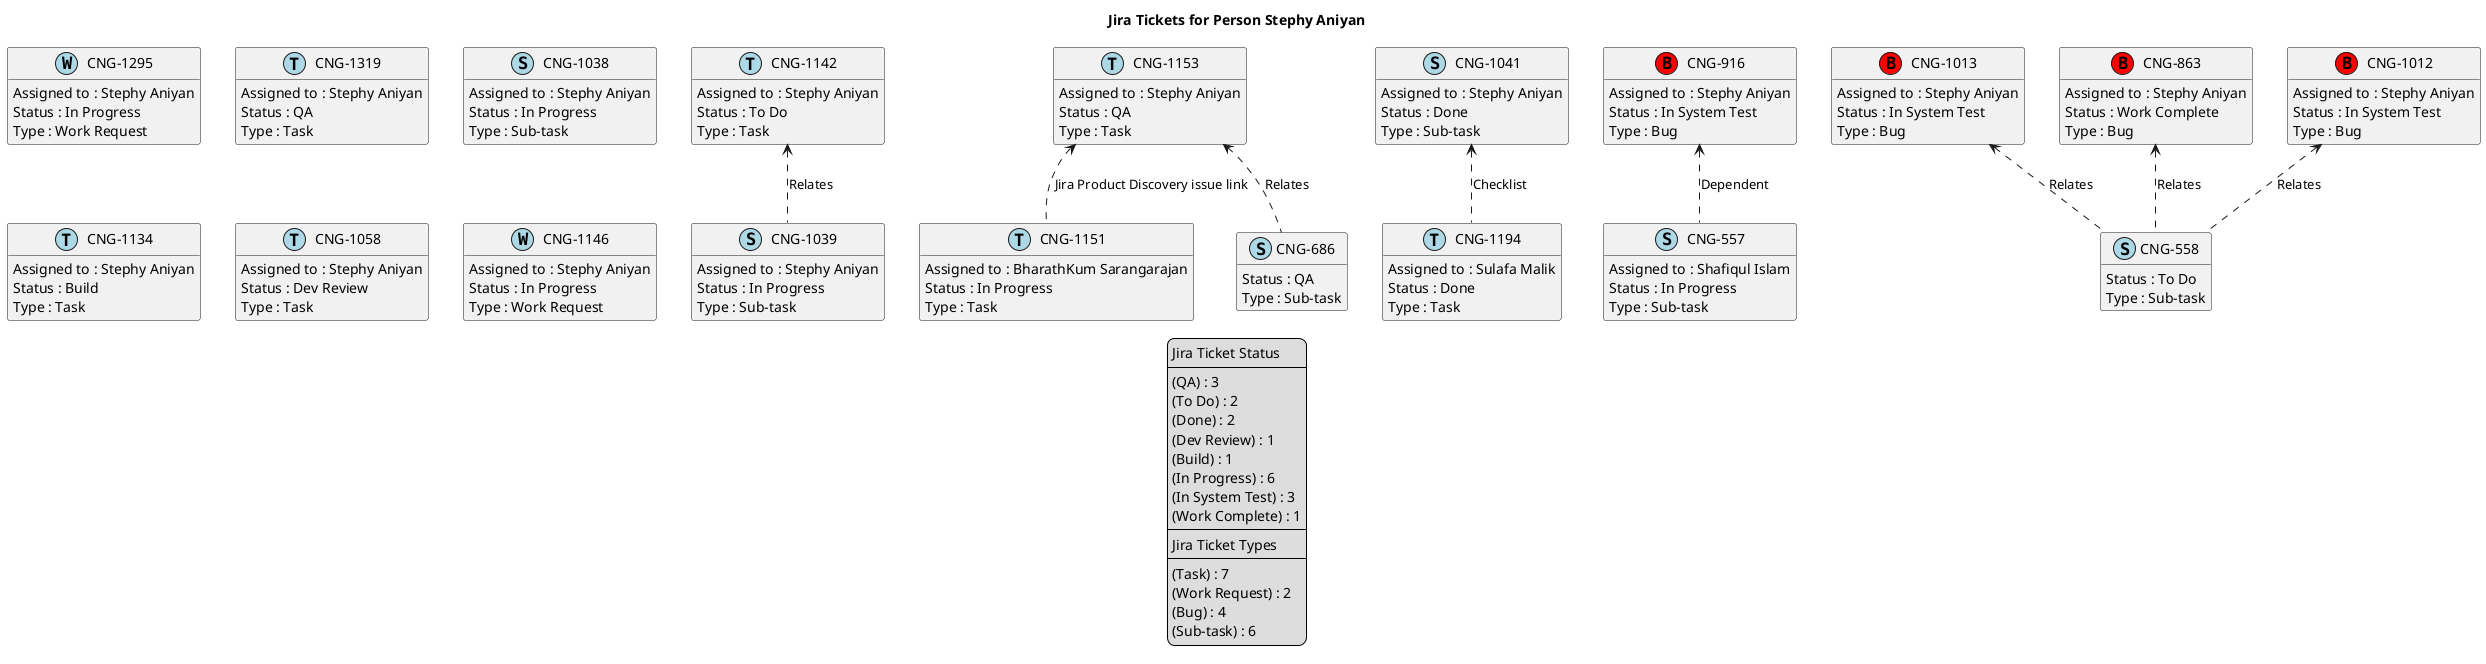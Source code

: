 @startuml
'https://plantuml.com/class-diagram

' GENERATE CLASS DIAGRAM ===========
' Generated at    : Thu Apr 18 11:50:48 CEST 2024

title Jira Tickets for Person Stephy Aniyan
hide empty members

legend
Jira Ticket Status
----
(QA) : 3
(To Do) : 2
(Done) : 2
(Dev Review) : 1
(Build) : 1
(In Progress) : 6
(In System Test) : 3
(Work Complete) : 1
----
Jira Ticket Types
----
(Task) : 7
(Work Request) : 2
(Bug) : 4
(Sub-task) : 6
end legend


' Tickets =======
class "CNG-1295" << (W,lightblue) >> {
  Assigned to : Stephy Aniyan
  Status : In Progress
  Type : Work Request
}

class "CNG-1142" << (T,lightblue) >> {
  Assigned to : Stephy Aniyan
  Status : To Do
  Type : Task
}

class "CNG-1153" << (T,lightblue) >> {
  Assigned to : Stephy Aniyan
  Status : QA
  Type : Task
}

class "CNG-1194" << (T,lightblue) >> {
  Assigned to : Sulafa Malik
  Status : Done
  Type : Task
}

class "CNG-1041" << (S,lightblue) >> {
  Assigned to : Stephy Aniyan
  Status : Done
  Type : Sub-task
}

class "CNG-1151" << (T,lightblue) >> {
  Assigned to : BharathKum Sarangarajan
  Status : In Progress
  Type : Task
}

class "CNG-916" << (B,red) >> {
  Assigned to : Stephy Aniyan
  Status : In System Test
  Type : Bug
}

class "CNG-1319" << (T,lightblue) >> {
  Assigned to : Stephy Aniyan
  Status : QA
  Type : Task
}

class "CNG-1039" << (S,lightblue) >> {
  Assigned to : Stephy Aniyan
  Status : In Progress
  Type : Sub-task
}

class "CNG-686" << (S,lightblue) >> {
  Status : QA
  Type : Sub-task
}

class "CNG-1038" << (S,lightblue) >> {
  Assigned to : Stephy Aniyan
  Status : In Progress
  Type : Sub-task
}

class "CNG-1013" << (B,red) >> {
  Assigned to : Stephy Aniyan
  Status : In System Test
  Type : Bug
}

class "CNG-1134" << (T,lightblue) >> {
  Assigned to : Stephy Aniyan
  Status : Build
  Type : Task
}

class "CNG-1058" << (T,lightblue) >> {
  Assigned to : Stephy Aniyan
  Status : Dev Review
  Type : Task
}

class "CNG-863" << (B,red) >> {
  Assigned to : Stephy Aniyan
  Status : Work Complete
  Type : Bug
}

class "CNG-1146" << (W,lightblue) >> {
  Assigned to : Stephy Aniyan
  Status : In Progress
  Type : Work Request
}

class "CNG-558" << (S,lightblue) >> {
  Status : To Do
  Type : Sub-task
}

class "CNG-557" << (S,lightblue) >> {
  Assigned to : Shafiqul Islam
  Status : In Progress
  Type : Sub-task
}

class "CNG-1012" << (B,red) >> {
  Assigned to : Stephy Aniyan
  Status : In System Test
  Type : Bug
}



' Links =======
"CNG-916" <.. "CNG-557" : Dependent
"CNG-1041" <.. "CNG-1194" : Checklist
"CNG-1013" <.. "CNG-558" : Relates
"CNG-1012" <.. "CNG-558" : Relates
"CNG-863" <.. "CNG-558" : Relates
"CNG-1142" <.. "CNG-1039" : Relates
"CNG-1153" <.. "CNG-1151" : Jira Product Discovery issue link
"CNG-1153" <.. "CNG-686" : Relates


@enduml
